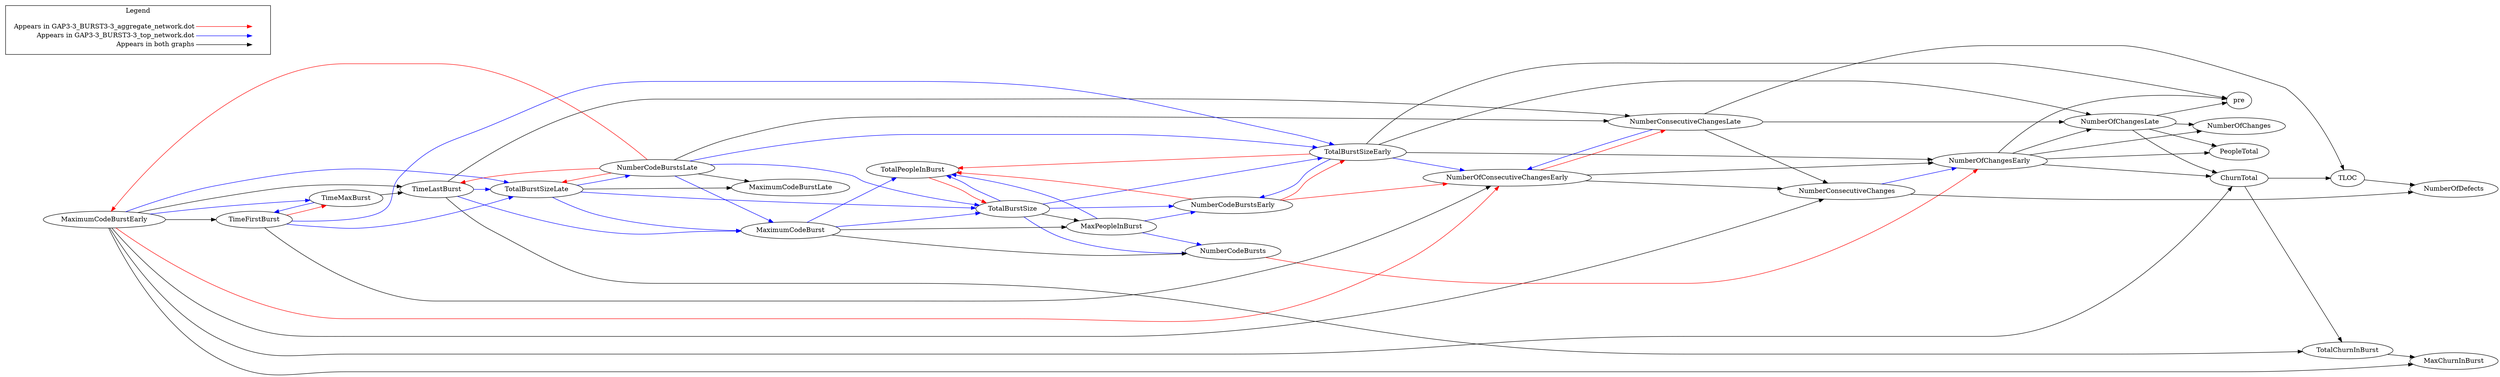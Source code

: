 digraph {
TotalPeopleInBurst -> TotalBurstSize[color="red"];
NumberCodeBurstsLate -> MaximumCodeBurstEarly[color="red"];
NumberCodeBurstsLate -> TimeLastBurst[color="red"];
MaximumCodeBurstEarly -> NumberOfConsecutiveChangesEarly[color="red"];
NumberCodeBurstsEarly -> NumberOfConsecutiveChangesEarly[color="red"];
NumberOfConsecutiveChangesEarly -> NumberConsecutiveChangesLate[color="red"];
NumberCodeBurstsLate -> TotalBurstSizeLate[color="red"];
NumberCodeBurstsEarly -> TotalBurstSizeEarly[color="red"];
NumberCodeBursts -> NumberOfChangesEarly[color="red"];
NumberCodeBurstsEarly -> TotalPeopleInBurst[color="red"];
TimeFirstBurst -> TimeMaxBurst[color="red"];
TotalBurstSizeEarly -> TotalPeopleInBurst[color="red"];
TotalBurstSizeLate -> MaximumCodeBurstLate[color="black"];
NumberCodeBurstsLate -> MaximumCodeBurstLate[color="black"];
NumberCodeBurstsLate -> NumberConsecutiveChangesLate[color="black"];
NumberOfChangesLate -> NumberOfChanges[color="black"];
NumberOfChangesLate -> ChurnTotal[color="black"];
NumberOfChangesLate -> PeopleTotal[color="black"];
NumberOfChangesLate -> pre[color="black"];
NumberOfChangesEarly -> NumberOfChanges[color="black"];
NumberOfChangesEarly -> NumberOfChangesLate[color="black"];
NumberOfChangesEarly -> ChurnTotal[color="black"];
NumberOfChangesEarly -> PeopleTotal[color="black"];
MaximumCodeBurstEarly -> MaxChurnInBurst[color="black"];
MaximumCodeBurstEarly -> ChurnTotal[color="black"];
MaximumCodeBurstEarly -> NumberConsecutiveChanges[color="black"];
TimeFirstBurst -> NumberOfConsecutiveChangesEarly[color="black"];
TotalChurnInBurst -> MaxChurnInBurst[color="black"];
ChurnTotal -> TotalChurnInBurst[color="black"];
ChurnTotal -> TLOC[color="black"];
NumberOfConsecutiveChangesEarly -> NumberOfChangesEarly[color="black"];
NumberOfConsecutiveChangesEarly -> NumberConsecutiveChanges[color="black"];
NumberConsecutiveChangesLate -> NumberOfChangesLate[color="black"];
NumberConsecutiveChangesLate -> NumberConsecutiveChanges[color="black"];
NumberConsecutiveChangesLate -> TLOC[color="black"];
TotalBurstSizeEarly -> NumberOfChangesLate[color="black"];
TotalBurstSizeEarly -> NumberOfChangesEarly[color="black"];
TotalBurstSizeEarly -> pre[color="black"];
TotalBurstSize -> MaxPeopleInBurst[color="black"];
TimeLastBurst -> TotalChurnInBurst[color="black"];
TimeLastBurst -> NumberConsecutiveChangesLate[color="black"];
TLOC -> NumberOfDefects[color="black"];
MaximumCodeBurstEarly -> TimeFirstBurst[color="black"];
MaximumCodeBurst -> MaxPeopleInBurst[color="black"];
NumberConsecutiveChanges -> NumberOfDefects[color="black"];
MaximumCodeBurstEarly -> TimeLastBurst[color="black"];
NumberOfChangesEarly -> pre[color="black"];
MaximumCodeBurst -> NumberCodeBursts[color="black"];
TimeMaxBurst -> TimeLastBurst[color="black"];
MaxPeopleInBurst -> TotalPeopleInBurst[color="blue"];
MaxPeopleInBurst -> NumberCodeBurstsEarly[color="blue"];
MaxPeopleInBurst -> NumberCodeBursts[color="blue"];
TotalBurstSizeLate -> NumberCodeBurstsLate[color="blue"];
TotalBurstSizeLate -> MaximumCodeBurst[color="blue"];
TotalBurstSizeLate -> TotalBurstSize[color="blue"];
NumberCodeBurstsLate -> MaximumCodeBurst[color="blue"];
NumberCodeBurstsLate -> TotalBurstSizeEarly[color="blue"];
NumberCodeBurstsLate -> TotalBurstSize[color="blue"];
MaximumCodeBurstEarly -> TotalBurstSizeLate[color="blue"];
MaximumCodeBurstEarly -> TimeMaxBurst[color="blue"];
TimeFirstBurst -> TotalBurstSizeLate[color="blue"];
TimeFirstBurst -> TotalBurstSizeEarly[color="blue"];
MaximumCodeBurst -> TotalPeopleInBurst[color="blue"];
MaximumCodeBurst -> TotalBurstSize[color="blue"];
NumberConsecutiveChangesLate -> NumberOfConsecutiveChangesEarly[color="blue"];
TotalBurstSizeEarly -> NumberCodeBurstsEarly[color="blue"];
TotalBurstSizeEarly -> NumberOfConsecutiveChangesEarly[color="blue"];
TotalBurstSize -> TotalPeopleInBurst[color="blue"];
TotalBurstSize -> NumberCodeBurstsEarly[color="blue"];
TotalBurstSize -> TotalBurstSizeEarly[color="blue"];
TotalBurstSize -> NumberCodeBursts[color="blue"];
TimeMaxBurst -> TimeFirstBurst[color="blue"];
NumberConsecutiveChanges -> NumberOfChangesEarly[color="blue"];
TimeLastBurst -> TotalBurstSizeLate[color="blue"];
TimeLastBurst -> MaximumCodeBurst[color="blue"];

  rankdir=LR
  node [shape=plaintext]
  subgraph cluster_01 { 
    label = "Legend";
    key [label=<<table border="0" cellpadding="2" cellspacing="0" cellborder="0">
      <tr><td align="right" port="i1">Appears in GAP3-3_BURST3-3_aggregate_network.dot</td></tr>
      <tr><td align="right" port="i2">Appears in GAP3-3_BURST3-3_top_network.dot</td></tr>
      <tr><td align="right" port="i3">Appears in both graphs</td></tr>
      </table>>]
    key2 [label=<<table border="0" cellpadding="2" cellspacing="0" cellborder="0">
      <tr><td port="i1">&nbsp;</td></tr>
      <tr><td port="i2">&nbsp;</td></tr>
      <tr><td port="i3">&nbsp;</td></tr>
      </table>>]
    key:i1:e -> key2:i1:w [color=red]
    key:i2:e -> key2:i2:w [color=blue]
    key:i3:e -> key2:i3:w [color=black]
  }
}